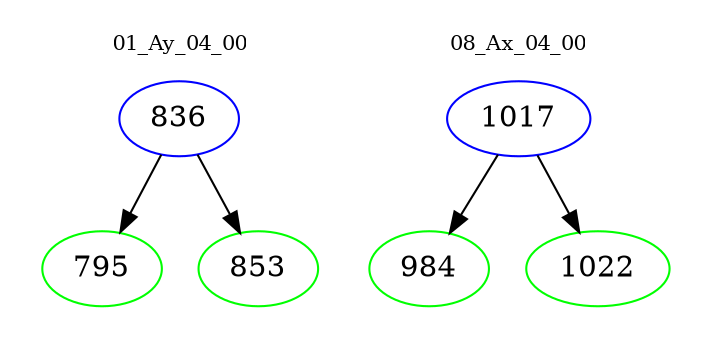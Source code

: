 digraph{
subgraph cluster_0 {
color = white
label = "01_Ay_04_00";
fontsize=10;
T0_836 [label="836", color="blue"]
T0_836 -> T0_795 [color="black"]
T0_795 [label="795", color="green"]
T0_836 -> T0_853 [color="black"]
T0_853 [label="853", color="green"]
}
subgraph cluster_1 {
color = white
label = "08_Ax_04_00";
fontsize=10;
T1_1017 [label="1017", color="blue"]
T1_1017 -> T1_984 [color="black"]
T1_984 [label="984", color="green"]
T1_1017 -> T1_1022 [color="black"]
T1_1022 [label="1022", color="green"]
}
}
